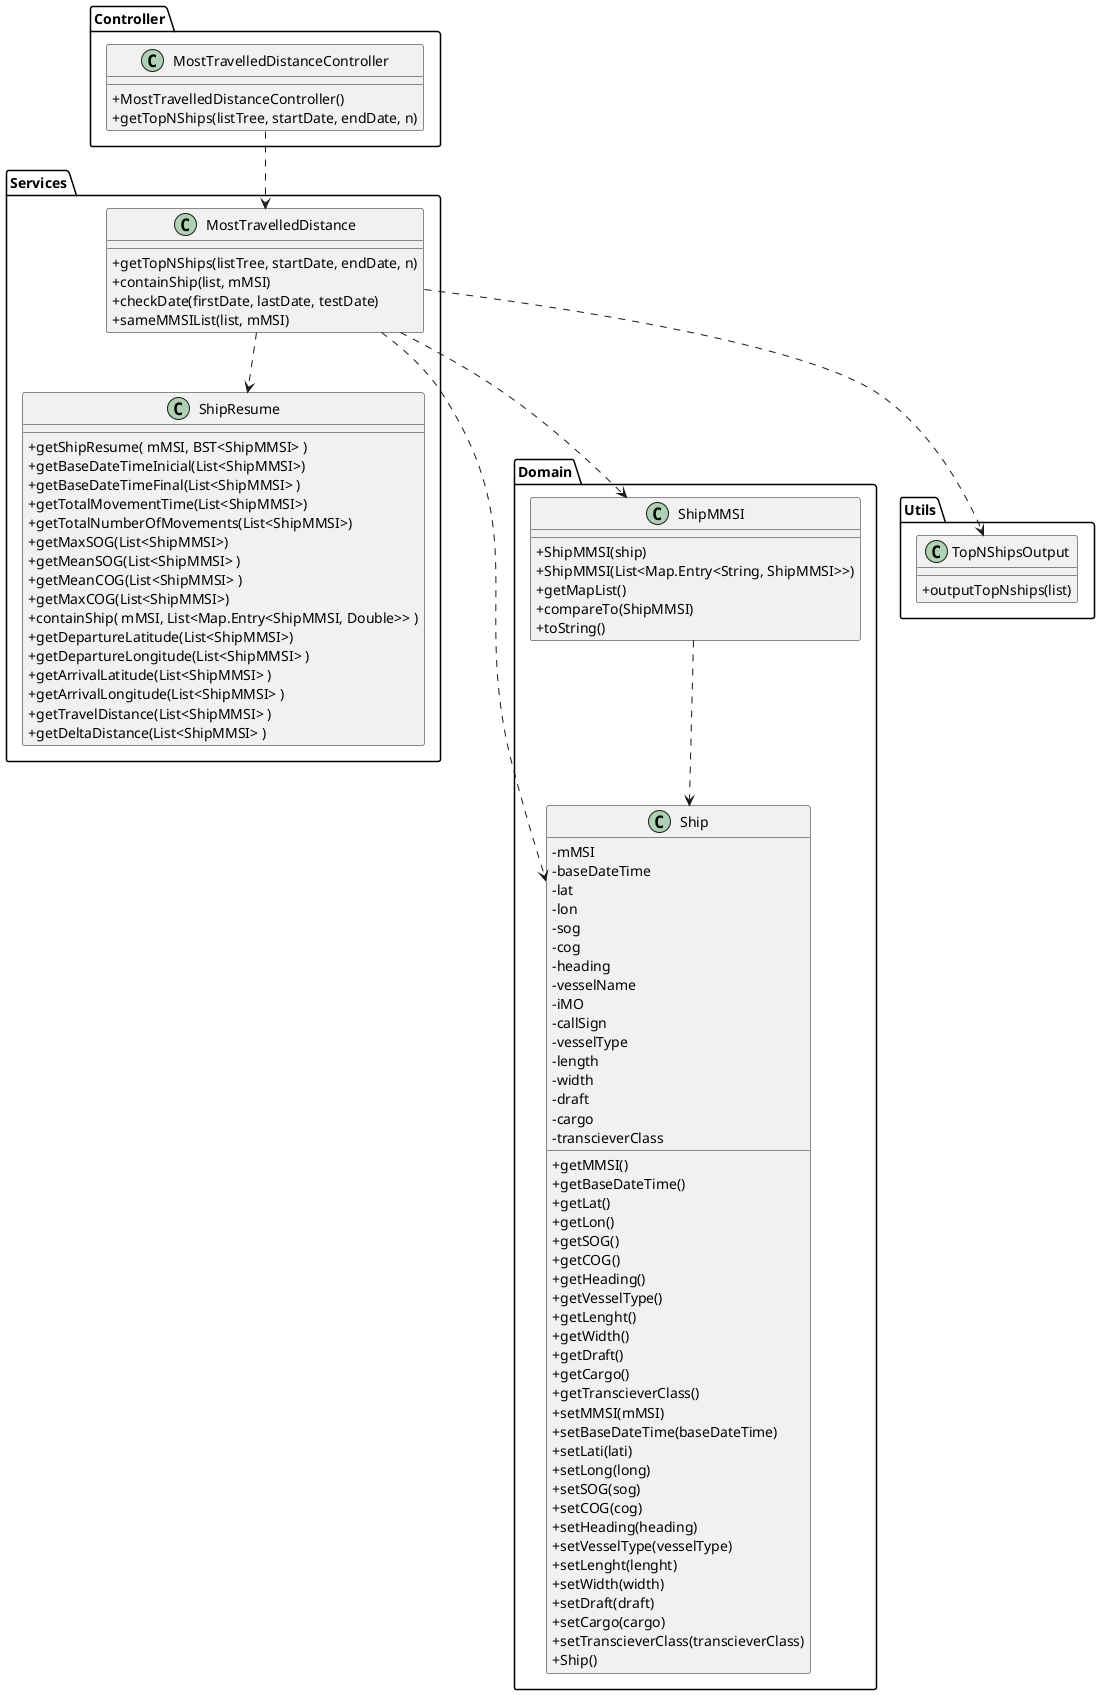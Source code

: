 @startuml
skinparam classAttributeIconSize 0


package Controller{
class MostTravelledDistanceController{
+MostTravelledDistanceController()
+getTopNShips(listTree, startDate, endDate, n)
}
}


package Domain{
class Ship {
  - mMSI
  -baseDateTime
  -lat
  -lon
  -sog
  -cog
  -heading
  -vesselName
  -iMO
  -callSign
  -vesselType
  -length
  -width
  -draft
  -cargo
  -transcieverClass

  +getMMSI()
  +getBaseDateTime()
  +getLat()
  +getLon()
  +getSOG()
  +getCOG()
  +getHeading()
  +getVesselType()
  +getLenght()
  +getWidth()
  +getDraft()
  +getCargo()
  +getTranscieverClass()
  +setMMSI(mMSI)
  +setBaseDateTime(baseDateTime)
  +setLati(lati)
  +setLong(long)
  +setSOG(sog)
  +setCOG(cog)
  +setHeading(heading)
  +setVesselType(vesselType)
  +setLenght(lenght)
  +setWidth(width)
  +setDraft(draft)
  +setCargo(cargo)
  +setTranscieverClass(transcieverClass)
  +Ship()
}

class ShipMMSI{
+ShipMMSI(ship)
+ShipMMSI(List<Map.Entry<String, ShipMMSI>>)
+getMapList()
+compareTo(ShipMMSI)
+toString()
}

}

package Services{
class MostTravelledDistance{
+getTopNShips(listTree, startDate, endDate, n)
+containShip(list, mMSI)
+checkDate(firstDate, lastDate, testDate)
+sameMMSIList(list, mMSI)
}

 class ShipResume {
    +getShipResume( mMSI, BST<ShipMMSI> )
    +getBaseDateTimeInicial(List<ShipMMSI>)
    +getBaseDateTimeFinal(List<ShipMMSI> )
    +getTotalMovementTime(List<ShipMMSI>)
    +getTotalNumberOfMovements(List<ShipMMSI>)
    +getMaxSOG(List<ShipMMSI>)
    +getMeanSOG(List<ShipMMSI> )
    +getMeanCOG(List<ShipMMSI> )
    +getMaxCOG(List<ShipMMSI>)
    +containShip( mMSI, List<Map.Entry<ShipMMSI, Double>> )
    +getDepartureLatitude(List<ShipMMSI>)
    + getDepartureLongitude(List<ShipMMSI> )
    +getArrivalLatitude(List<ShipMMSI> )
    +getArrivalLongitude(List<ShipMMSI> )
    +getTravelDistance(List<ShipMMSI> )
    +getDeltaDistance(List<ShipMMSI> )
}
}

package Utils{
class TopNShipsOutput{
+outputTopNships(list)
}

MostTravelledDistanceController..> MostTravelledDistance
MostTravelledDistance..>Ship
MostTravelledDistance..>ShipMMSI
MostTravelledDistance..> ShipResume
MostTravelledDistance..>TopNShipsOutput
ShipMMSI..>Ship
}
@enduml